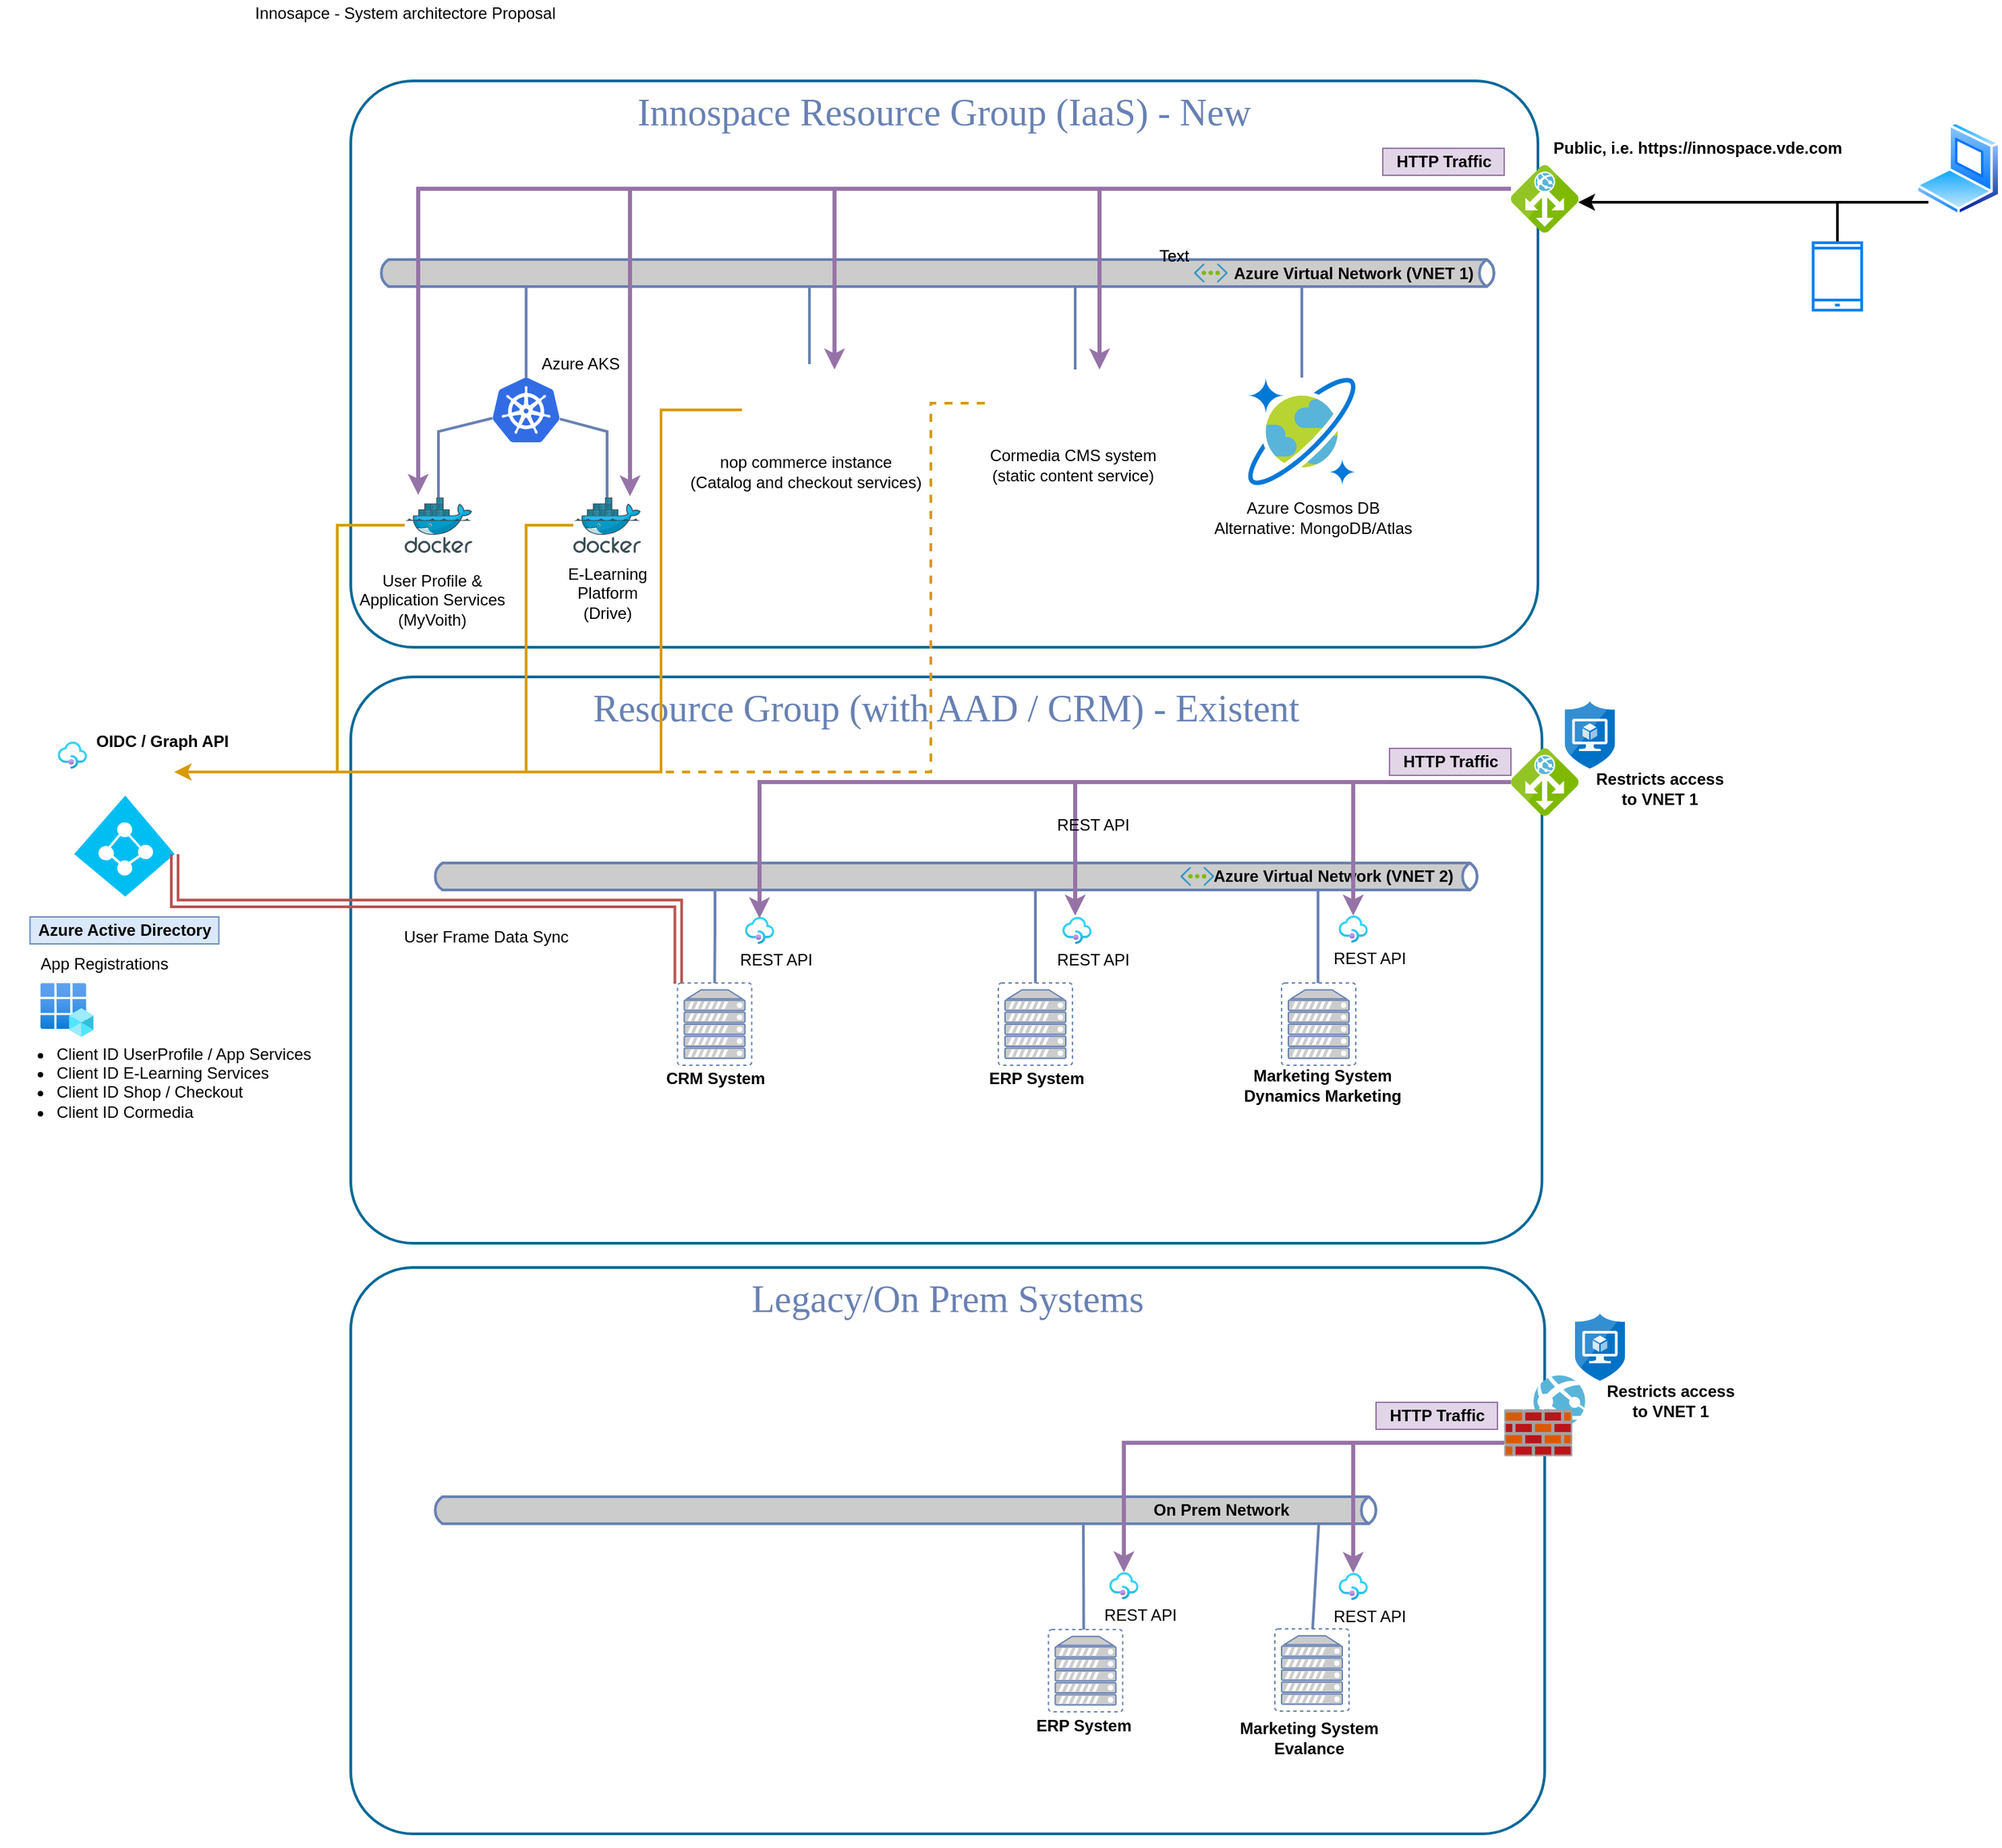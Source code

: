 <mxfile version="14.4.3" type="github">
  <diagram name="Page-1" id="bfe91b75-5d2c-26a0-9c1d-138518896778">
    <mxGraphModel dx="2364" dy="2314" grid="1" gridSize="10" guides="1" tooltips="1" connect="1" arrows="1" fold="1" page="1" pageScale="1" pageWidth="1100" pageHeight="850" background="#ffffff" math="0" shadow="0">
      <root>
        <mxCell id="0" />
        <mxCell id="1" parent="0" />
        <mxCell id="7c3789c024ecab99-78" value="Innospace Resource Group (IaaS) - New" style="rounded=1;whiteSpace=wrap;html=1;shadow=0;comic=0;strokeColor=#036897;strokeWidth=2;fillColor=none;fontFamily=Verdana;fontSize=28;fontColor=#6881B3;align=center;arcSize=11;verticalAlign=top;" parent="1" vertex="1">
          <mxGeometry x="260" y="20" width="880" height="420" as="geometry" />
        </mxCell>
        <mxCell id="zYysgDhRsV4P9b-H903_-57" value="" style="shape=image;imageAspect=0;aspect=fixed;verticalLabelPosition=bottom;verticalAlign=top;image=https://upload.wikimedia.org/wikipedia/commons/thumb/c/cb/Microsoft_Dynamics_Logo.svg/1024px-Microsoft_Dynamics_Logo.svg.png;" vertex="1" parent="1">
          <mxGeometry x="660" y="710" width="185.24" height="140" as="geometry" />
        </mxCell>
        <mxCell id="7c3789c024ecab99-79" value="Resource Group (with AAD / CRM) - Existent" style="rounded=1;whiteSpace=wrap;html=1;shadow=0;comic=0;strokeColor=#036897;strokeWidth=2;fillColor=none;fontFamily=Verdana;fontSize=28;fontColor=#6881B3;align=center;arcSize=11;verticalAlign=top;" parent="1" vertex="1">
          <mxGeometry x="260" y="462" width="883" height="420" as="geometry" />
        </mxCell>
        <mxCell id="zYysgDhRsV4P9b-H903_-1" value="" style="html=1;fillColor=#CCCCCC;strokeColor=#6881B3;gradientColor=none;gradientDirection=north;strokeWidth=2;shape=mxgraph.networks.bus;gradientColor=none;gradientDirection=north;fontColor=#ffffff;perimeter=backbonePerimeter;backboneSize=20;" vertex="1" parent="1">
          <mxGeometry x="280" y="152.5" width="830" height="20" as="geometry" />
        </mxCell>
        <mxCell id="zYysgDhRsV4P9b-H903_-6" value="" style="strokeColor=#6881B3;edgeStyle=none;rounded=0;endArrow=none;html=1;strokeWidth=2;" edge="1" target="zYysgDhRsV4P9b-H903_-1" parent="1" source="zYysgDhRsV4P9b-H903_-11">
          <mxGeometry relative="1" as="geometry">
            <mxPoint x="170" y="232.5" as="sourcePoint" />
          </mxGeometry>
        </mxCell>
        <mxCell id="zYysgDhRsV4P9b-H903_-11" value="" style="aspect=fixed;html=1;points=[];align=center;image;fontSize=12;image=img/lib/mscae/CosmosDB.svg;" vertex="1" parent="1">
          <mxGeometry x="925" y="240" width="80" height="80" as="geometry" />
        </mxCell>
        <mxCell id="zYysgDhRsV4P9b-H903_-12" value="Azure Cosmos DB&lt;br&gt;Alternative: MongoDB/Atlas" style="text;html=1;resizable=0;autosize=1;align=center;verticalAlign=middle;points=[];fillColor=none;strokeColor=none;rounded=0;" vertex="1" parent="1">
          <mxGeometry x="892.5" y="329" width="160" height="30" as="geometry" />
        </mxCell>
        <mxCell id="zYysgDhRsV4P9b-H903_-13" value="" style="aspect=fixed;html=1;points=[];align=center;image;fontSize=12;image=img/lib/mscae/Kubernetes.svg;" vertex="1" parent="1">
          <mxGeometry x="365" y="240" width="50" height="48" as="geometry" />
        </mxCell>
        <mxCell id="zYysgDhRsV4P9b-H903_-14" value="" style="strokeColor=#6881B3;edgeStyle=none;rounded=0;endArrow=none;html=1;strokeWidth=2;" edge="1" parent="1" source="zYysgDhRsV4P9b-H903_-13" target="zYysgDhRsV4P9b-H903_-1">
          <mxGeometry relative="1" as="geometry">
            <mxPoint x="180" y="242.5" as="sourcePoint" />
            <mxPoint x="180" y="181.5" as="targetPoint" />
            <Array as="points">
              <mxPoint x="390" y="210" />
            </Array>
          </mxGeometry>
        </mxCell>
        <mxCell id="zYysgDhRsV4P9b-H903_-15" value="Azure AKS" style="text;html=1;resizable=0;autosize=1;align=center;verticalAlign=middle;points=[];fillColor=none;strokeColor=none;rounded=0;" vertex="1" parent="1">
          <mxGeometry x="395" y="220" width="70" height="20" as="geometry" />
        </mxCell>
        <mxCell id="zYysgDhRsV4P9b-H903_-16" value="&lt;b&gt;Azure Virtual Network (VNET 1)&lt;/b&gt;" style="text;html=1;resizable=0;autosize=1;align=center;verticalAlign=middle;points=[];fillColor=none;strokeColor=none;rounded=0;" vertex="1" parent="1">
          <mxGeometry x="907.5" y="152.5" width="190" height="20" as="geometry" />
        </mxCell>
        <mxCell id="zYysgDhRsV4P9b-H903_-45" style="edgeStyle=elbowEdgeStyle;rounded=0;orthogonalLoop=1;jettySize=auto;html=1;entryX=1;entryY=0.5;entryDx=0;entryDy=0;fillColor=#ffe6cc;strokeColor=#d79b00;strokeWidth=2;" edge="1" parent="1" source="zYysgDhRsV4P9b-H903_-17" target="zYysgDhRsV4P9b-H903_-43">
          <mxGeometry relative="1" as="geometry">
            <Array as="points">
              <mxPoint x="250" y="460" />
            </Array>
          </mxGeometry>
        </mxCell>
        <mxCell id="zYysgDhRsV4P9b-H903_-17" value="" style="aspect=fixed;html=1;points=[];align=center;image;fontSize=12;image=img/lib/mscae/Docker.svg;" vertex="1" parent="1">
          <mxGeometry x="300" y="329" width="50" height="41" as="geometry" />
        </mxCell>
        <mxCell id="zYysgDhRsV4P9b-H903_-46" style="edgeStyle=elbowEdgeStyle;rounded=0;orthogonalLoop=1;jettySize=auto;html=1;entryX=1;entryY=0.5;entryDx=0;entryDy=0;fillColor=#ffe6cc;strokeColor=#d79b00;strokeWidth=2;" edge="1" parent="1" source="zYysgDhRsV4P9b-H903_-18" target="zYysgDhRsV4P9b-H903_-43">
          <mxGeometry relative="1" as="geometry">
            <Array as="points">
              <mxPoint x="390" y="450" />
            </Array>
          </mxGeometry>
        </mxCell>
        <mxCell id="zYysgDhRsV4P9b-H903_-18" value="" style="aspect=fixed;html=1;points=[];align=center;image;fontSize=12;image=img/lib/mscae/Docker.svg;" vertex="1" parent="1">
          <mxGeometry x="425" y="329" width="50" height="41" as="geometry" />
        </mxCell>
        <mxCell id="zYysgDhRsV4P9b-H903_-19" value="User Profile &amp;amp; &lt;br&gt;Application Services&lt;br&gt;(MyVoith)" style="text;html=1;resizable=0;autosize=1;align=center;verticalAlign=middle;points=[];fillColor=none;strokeColor=none;rounded=0;" vertex="1" parent="1">
          <mxGeometry x="260" y="380" width="120" height="50" as="geometry" />
        </mxCell>
        <mxCell id="zYysgDhRsV4P9b-H903_-20" value="E-Learning&lt;br&gt;Platform&lt;br&gt;(Drive)" style="text;html=1;resizable=0;autosize=1;align=center;verticalAlign=middle;points=[];fillColor=none;strokeColor=none;rounded=0;" vertex="1" parent="1">
          <mxGeometry x="415" y="375" width="70" height="50" as="geometry" />
        </mxCell>
        <mxCell id="zYysgDhRsV4P9b-H903_-22" value="" style="strokeColor=#6881B3;edgeStyle=none;rounded=0;endArrow=none;html=1;strokeWidth=2;" edge="1" parent="1" source="zYysgDhRsV4P9b-H903_-17" target="zYysgDhRsV4P9b-H903_-13">
          <mxGeometry relative="1" as="geometry">
            <mxPoint x="400" y="250" as="sourcePoint" />
            <mxPoint x="400" y="181.5" as="targetPoint" />
            <Array as="points">
              <mxPoint x="325" y="280" />
            </Array>
          </mxGeometry>
        </mxCell>
        <mxCell id="zYysgDhRsV4P9b-H903_-24" value="" style="strokeColor=#6881B3;edgeStyle=none;rounded=0;endArrow=none;html=1;strokeWidth=2;" edge="1" parent="1" source="zYysgDhRsV4P9b-H903_-18" target="zYysgDhRsV4P9b-H903_-13">
          <mxGeometry relative="1" as="geometry">
            <mxPoint x="335" y="339" as="sourcePoint" />
            <mxPoint x="375" y="280.154" as="targetPoint" />
            <Array as="points">
              <mxPoint x="450" y="280" />
            </Array>
          </mxGeometry>
        </mxCell>
        <mxCell id="zYysgDhRsV4P9b-H903_-47" style="edgeStyle=elbowEdgeStyle;rounded=0;orthogonalLoop=1;jettySize=auto;html=1;entryX=1;entryY=0.5;entryDx=0;entryDy=0;fillColor=#ffe6cc;strokeColor=#d79b00;strokeWidth=2;" edge="1" parent="1" target="zYysgDhRsV4P9b-H903_-43">
          <mxGeometry relative="1" as="geometry">
            <mxPoint x="550" y="264" as="sourcePoint" />
            <Array as="points">
              <mxPoint x="490" y="430" />
            </Array>
          </mxGeometry>
        </mxCell>
        <mxCell id="zYysgDhRsV4P9b-H903_-26" value="" style="shape=image;imageAspect=0;aspect=fixed;verticalLabelPosition=bottom;verticalAlign=top;image=https://upload.wikimedia.org/wikipedia/commons/4/42/Nop.jpg;" vertex="1" parent="1">
          <mxGeometry x="554.42" y="234" width="85.58" height="60" as="geometry" />
        </mxCell>
        <mxCell id="zYysgDhRsV4P9b-H903_-27" value="" style="strokeColor=#6881B3;rounded=0;endArrow=none;html=1;strokeWidth=2;" edge="1" parent="1" target="zYysgDhRsV4P9b-H903_-1">
          <mxGeometry relative="1" as="geometry">
            <mxPoint x="600" y="230" as="sourcePoint" />
            <mxPoint x="400" y="181.5" as="targetPoint" />
          </mxGeometry>
        </mxCell>
        <mxCell id="zYysgDhRsV4P9b-H903_-28" value="nop commerce instance&lt;br&gt;(Catalog and checkout services)" style="text;html=1;resizable=0;autosize=1;align=center;verticalAlign=middle;points=[];fillColor=none;strokeColor=none;rounded=0;" vertex="1" parent="1">
          <mxGeometry x="502.21" y="295" width="190" height="30" as="geometry" />
        </mxCell>
        <mxCell id="zYysgDhRsV4P9b-H903_-48" style="edgeStyle=elbowEdgeStyle;rounded=0;orthogonalLoop=1;jettySize=auto;html=1;exitX=0;exitY=0.5;exitDx=0;exitDy=0;entryX=1;entryY=0.5;entryDx=0;entryDy=0;fillColor=#ffe6cc;strokeColor=#d79b00;dashed=1;strokeWidth=2;" edge="1" parent="1" source="zYysgDhRsV4P9b-H903_-29" target="zYysgDhRsV4P9b-H903_-43">
          <mxGeometry relative="1" as="geometry">
            <Array as="points">
              <mxPoint x="690" y="380" />
              <mxPoint x="710" y="410" />
            </Array>
          </mxGeometry>
        </mxCell>
        <mxCell id="zYysgDhRsV4P9b-H903_-29" value="" style="shape=image;imageAspect=0;aspect=fixed;verticalLabelPosition=bottom;verticalAlign=top;image=https://upload.wikimedia.org/wikipedia/commons/thumb/6/69/CoreMedia_Logo.png/1920px-CoreMedia_Logo.png;" vertex="1" parent="1">
          <mxGeometry x="730.07" y="234" width="169.93" height="50" as="geometry" />
        </mxCell>
        <mxCell id="zYysgDhRsV4P9b-H903_-30" value="Cormedia CMS system&lt;br&gt;(static content service)" style="text;html=1;resizable=0;autosize=1;align=center;verticalAlign=middle;points=[];fillColor=none;strokeColor=none;rounded=0;" vertex="1" parent="1">
          <mxGeometry x="724.96" y="290" width="140" height="30" as="geometry" />
        </mxCell>
        <mxCell id="zYysgDhRsV4P9b-H903_-32" value="" style="strokeColor=#6881B3;rounded=0;endArrow=none;html=1;strokeWidth=2;" edge="1" parent="1" target="zYysgDhRsV4P9b-H903_-1">
          <mxGeometry relative="1" as="geometry">
            <mxPoint x="797" y="234" as="sourcePoint" />
            <mxPoint x="791" y="163" as="targetPoint" />
          </mxGeometry>
        </mxCell>
        <mxCell id="zYysgDhRsV4P9b-H903_-33" value="" style="html=1;fillColor=#CCCCCC;strokeColor=#6881B3;gradientColor=none;gradientDirection=north;strokeWidth=2;shape=mxgraph.networks.bus;gradientColor=none;gradientDirection=north;fontColor=#ffffff;perimeter=backbonePerimeter;backboneSize=20;" vertex="1" parent="1">
          <mxGeometry x="320" y="600" width="777.5" height="20" as="geometry" />
        </mxCell>
        <mxCell id="zYysgDhRsV4P9b-H903_-34" value="&lt;b&gt;Azure Virtual Network (VNET 2)&lt;/b&gt;" style="text;html=1;resizable=0;autosize=1;align=center;verticalAlign=middle;points=[];fillColor=none;strokeColor=none;rounded=0;" vertex="1" parent="1">
          <mxGeometry x="892.5" y="600" width="190" height="20" as="geometry" />
        </mxCell>
        <mxCell id="zYysgDhRsV4P9b-H903_-35" value="" style="verticalLabelPosition=bottom;html=1;verticalAlign=top;align=center;strokeColor=none;fillColor=#00BEF2;shape=mxgraph.azure.azure_active_directory;" vertex="1" parent="1">
          <mxGeometry x="55" y="550" width="74.5" height="75" as="geometry" />
        </mxCell>
        <mxCell id="zYysgDhRsV4P9b-H903_-36" value="Azure Active Directory" style="text;html=1;resizable=0;autosize=1;align=center;verticalAlign=middle;points=[];fillColor=#dae8fc;strokeColor=#6c8ebf;rounded=0;fontStyle=1" vertex="1" parent="1">
          <mxGeometry x="22.25" y="640" width="140" height="20" as="geometry" />
        </mxCell>
        <mxCell id="zYysgDhRsV4P9b-H903_-37" value="" style="aspect=fixed;html=1;points=[];align=center;image;fontSize=12;image=img/lib/azure2/identity/App_Registrations.svg;" vertex="1" parent="1">
          <mxGeometry x="30.0" y="689" width="39.38" height="40" as="geometry" />
        </mxCell>
        <mxCell id="zYysgDhRsV4P9b-H903_-38" value="App Registrations" style="text;html=1;resizable=0;autosize=1;align=center;verticalAlign=middle;points=[];fillColor=none;strokeColor=none;rounded=0;" vertex="1" parent="1">
          <mxGeometry x="22.25" y="665" width="110" height="20" as="geometry" />
        </mxCell>
        <mxCell id="zYysgDhRsV4P9b-H903_-39" value="&lt;ul&gt;&lt;li&gt;Client ID UserProfile / App Services&lt;/li&gt;&lt;li&gt;Client ID E-Learning Services&lt;/li&gt;&lt;li&gt;Client ID Shop / Checkout &lt;/li&gt;&lt;li&gt;Client ID Cormedia&lt;/li&gt;&lt;br&gt;&lt;/ul&gt;" style="text;html=1;resizable=0;autosize=1;align=left;verticalAlign=middle;points=[];fillColor=none;strokeColor=none;rounded=0;spacingTop=0;" vertex="1" parent="1">
          <mxGeometry y="720" width="240" height="100" as="geometry" />
        </mxCell>
        <mxCell id="zYysgDhRsV4P9b-H903_-43" value="" style="shape=image;imageAspect=0;aspect=fixed;verticalLabelPosition=bottom;verticalAlign=top;image=https://upload.wikimedia.org/wikipedia/commons/thumb/c/c8/OpenID_logo.svg/1920px-OpenID_logo.svg.png;" vertex="1" parent="1">
          <mxGeometry x="62.83" y="520" width="66.67" height="25" as="geometry" />
        </mxCell>
        <mxCell id="zYysgDhRsV4P9b-H903_-49" value="" style="shape=image;imageAspect=0;aspect=fixed;verticalLabelPosition=bottom;verticalAlign=top;image=https://upload.wikimedia.org/wikipedia/commons/thumb/c/cb/Microsoft_Dynamics_Logo.svg/1024px-Microsoft_Dynamics_Logo.svg.png;" vertex="1" parent="1">
          <mxGeometry x="437.09" y="710" width="185.24" height="140" as="geometry" />
        </mxCell>
        <mxCell id="zYysgDhRsV4P9b-H903_-62" style="edgeStyle=elbowEdgeStyle;shape=link;rounded=0;orthogonalLoop=1;jettySize=auto;elbow=vertical;html=1;exitX=0.01;exitY=0.01;exitDx=0;exitDy=0;exitPerimeter=0;entryX=1;entryY=0.58;entryDx=0;entryDy=0;entryPerimeter=0;fillColor=#f8cecc;strokeColor=#b85450;strokeWidth=2;" edge="1" parent="1" source="zYysgDhRsV4P9b-H903_-50" target="zYysgDhRsV4P9b-H903_-35">
          <mxGeometry relative="1" as="geometry">
            <Array as="points">
              <mxPoint x="320" y="630" />
            </Array>
          </mxGeometry>
        </mxCell>
        <mxCell id="zYysgDhRsV4P9b-H903_-50" value="" style="fontColor=#0066CC;verticalAlign=top;verticalLabelPosition=bottom;labelPosition=center;align=center;html=1;outlineConnect=0;fillColor=#CCCCCC;strokeColor=#6881B3;gradientColor=none;gradientDirection=north;strokeWidth=2;shape=mxgraph.networks.virtual_server;" vertex="1" parent="1">
          <mxGeometry x="502.21" y="689" width="55" height="61" as="geometry" />
        </mxCell>
        <mxCell id="zYysgDhRsV4P9b-H903_-51" value="&lt;b&gt;CRM System&lt;/b&gt;" style="text;html=1;resizable=0;autosize=1;align=center;verticalAlign=middle;points=[];fillColor=none;strokeColor=none;rounded=0;" vertex="1" parent="1">
          <mxGeometry x="484.71" y="750" width="90" height="20" as="geometry" />
        </mxCell>
        <mxCell id="zYysgDhRsV4P9b-H903_-52" value="" style="strokeColor=#6881B3;rounded=0;endArrow=none;html=1;strokeWidth=2;exitX=0.5;exitY=0;exitDx=0;exitDy=0;exitPerimeter=0;" edge="1" parent="1" source="zYysgDhRsV4P9b-H903_-50" target="zYysgDhRsV4P9b-H903_-33">
          <mxGeometry relative="1" as="geometry">
            <mxPoint x="607" y="678.5" as="sourcePoint" />
            <mxPoint x="607" y="620" as="targetPoint" />
            <Array as="points">
              <mxPoint x="530" y="650" />
            </Array>
          </mxGeometry>
        </mxCell>
        <mxCell id="zYysgDhRsV4P9b-H903_-55" value="" style="fontColor=#0066CC;verticalAlign=top;verticalLabelPosition=bottom;labelPosition=center;align=center;html=1;outlineConnect=0;fillColor=#CCCCCC;strokeColor=#6881B3;gradientColor=none;gradientDirection=north;strokeWidth=2;shape=mxgraph.networks.virtual_server;" vertex="1" parent="1">
          <mxGeometry x="740" y="689" width="55" height="61" as="geometry" />
        </mxCell>
        <mxCell id="zYysgDhRsV4P9b-H903_-56" value="&lt;b&gt;ERP System&lt;/b&gt;" style="text;html=1;resizable=0;autosize=1;align=center;verticalAlign=middle;points=[];fillColor=none;strokeColor=none;rounded=0;" vertex="1" parent="1">
          <mxGeometry x="722.5" y="750" width="90" height="20" as="geometry" />
        </mxCell>
        <mxCell id="zYysgDhRsV4P9b-H903_-58" value="" style="strokeColor=#6881B3;rounded=0;endArrow=none;html=1;strokeWidth=2;exitX=0.5;exitY=0;exitDx=0;exitDy=0;exitPerimeter=0;" edge="1" parent="1" source="zYysgDhRsV4P9b-H903_-55" target="zYysgDhRsV4P9b-H903_-33">
          <mxGeometry relative="1" as="geometry">
            <mxPoint x="539.71" y="699" as="sourcePoint" />
            <mxPoint x="540" y="629" as="targetPoint" />
            <Array as="points" />
          </mxGeometry>
        </mxCell>
        <mxCell id="zYysgDhRsV4P9b-H903_-64" value="User Frame Data Sync" style="text;html=1;resizable=0;autosize=1;align=center;verticalAlign=middle;points=[];fillColor=none;strokeColor=none;rounded=0;" vertex="1" parent="1">
          <mxGeometry x="290" y="645" width="140" height="20" as="geometry" />
        </mxCell>
        <mxCell id="zYysgDhRsV4P9b-H903_-65" value="" style="aspect=fixed;html=1;points=[];align=center;image;fontSize=12;image=img/lib/azure2/app_services/API_Management_Services.svg;" vertex="1" parent="1">
          <mxGeometry x="42.83" y="510" width="21.67" height="20" as="geometry" />
        </mxCell>
        <mxCell id="zYysgDhRsV4P9b-H903_-67" value="OIDC / Graph API" style="text;html=1;resizable=0;autosize=1;align=center;verticalAlign=middle;points=[];fillColor=none;strokeColor=none;rounded=0;fontStyle=1" vertex="1" parent="1">
          <mxGeometry x="64.5" y="500" width="110" height="20" as="geometry" />
        </mxCell>
        <mxCell id="zYysgDhRsV4P9b-H903_-68" value="" style="fontColor=#0066CC;verticalAlign=top;verticalLabelPosition=bottom;labelPosition=center;align=center;html=1;outlineConnect=0;fillColor=#CCCCCC;strokeColor=#6881B3;gradientColor=none;gradientDirection=north;strokeWidth=2;shape=mxgraph.networks.virtual_server;" vertex="1" parent="1">
          <mxGeometry x="950" y="689" width="55" height="61" as="geometry" />
        </mxCell>
        <mxCell id="zYysgDhRsV4P9b-H903_-69" value="&lt;b&gt;Marketing System&lt;br&gt;Dynamics Marketing&lt;br&gt;&lt;/b&gt;" style="text;html=1;resizable=0;autosize=1;align=center;verticalAlign=middle;points=[];fillColor=none;strokeColor=none;rounded=0;" vertex="1" parent="1">
          <mxGeometry x="915" y="750" width="130" height="30" as="geometry" />
        </mxCell>
        <mxCell id="zYysgDhRsV4P9b-H903_-70" value="" style="strokeColor=#6881B3;rounded=0;endArrow=none;html=1;strokeWidth=2;exitX=0.5;exitY=0;exitDx=0;exitDy=0;exitPerimeter=0;" edge="1" parent="1">
          <mxGeometry relative="1" as="geometry">
            <mxPoint x="977" y="689" as="sourcePoint" />
            <mxPoint x="977" y="619" as="targetPoint" />
            <Array as="points" />
          </mxGeometry>
        </mxCell>
        <mxCell id="zYysgDhRsV4P9b-H903_-72" value="" style="aspect=fixed;html=1;points=[];align=center;image;fontSize=12;image=img/lib/azure2/app_services/API_Management_Services.svg;" vertex="1" parent="1">
          <mxGeometry x="787.5" y="640" width="21.67" height="20" as="geometry" />
        </mxCell>
        <mxCell id="zYysgDhRsV4P9b-H903_-73" value="REST API" style="text;html=1;resizable=0;autosize=1;align=center;verticalAlign=middle;points=[];fillColor=none;strokeColor=none;rounded=0;" vertex="1" parent="1">
          <mxGeometry x="775.24" y="662" width="70" height="20" as="geometry" />
        </mxCell>
        <mxCell id="zYysgDhRsV4P9b-H903_-74" value="" style="aspect=fixed;html=1;points=[];align=center;image;fontSize=12;image=img/lib/azure2/app_services/API_Management_Services.svg;" vertex="1" parent="1">
          <mxGeometry x="992.26" y="639" width="21.67" height="20" as="geometry" />
        </mxCell>
        <mxCell id="zYysgDhRsV4P9b-H903_-75" value="REST API" style="text;html=1;resizable=0;autosize=1;align=center;verticalAlign=middle;points=[];fillColor=none;strokeColor=none;rounded=0;" vertex="1" parent="1">
          <mxGeometry x="980" y="661" width="70" height="20" as="geometry" />
        </mxCell>
        <mxCell id="zYysgDhRsV4P9b-H903_-76" value="" style="aspect=fixed;html=1;points=[];align=center;image;fontSize=12;image=img/lib/azure2/app_services/API_Management_Services.svg;" vertex="1" parent="1">
          <mxGeometry x="552.26" y="640" width="21.67" height="20" as="geometry" />
        </mxCell>
        <mxCell id="zYysgDhRsV4P9b-H903_-77" value="REST API" style="text;html=1;resizable=0;autosize=1;align=center;verticalAlign=middle;points=[];fillColor=none;strokeColor=none;rounded=0;" vertex="1" parent="1">
          <mxGeometry x="540" y="662" width="70" height="20" as="geometry" />
        </mxCell>
        <mxCell id="zYysgDhRsV4P9b-H903_-86" style="edgeStyle=elbowEdgeStyle;rounded=0;orthogonalLoop=1;jettySize=auto;elbow=vertical;html=1;fillColor=#e1d5e7;strokeColor=#9673a6;strokeWidth=3;" edge="1" parent="1" source="zYysgDhRsV4P9b-H903_-78" target="zYysgDhRsV4P9b-H903_-74">
          <mxGeometry relative="1" as="geometry">
            <Array as="points">
              <mxPoint x="1070" y="540" />
            </Array>
          </mxGeometry>
        </mxCell>
        <mxCell id="zYysgDhRsV4P9b-H903_-87" style="edgeStyle=elbowEdgeStyle;rounded=0;orthogonalLoop=1;jettySize=auto;elbow=vertical;html=1;entryX=0.438;entryY=-0.05;entryDx=0;entryDy=0;entryPerimeter=0;fillColor=#e1d5e7;strokeColor=#9673a6;strokeWidth=3;" edge="1" parent="1" source="zYysgDhRsV4P9b-H903_-78" target="zYysgDhRsV4P9b-H903_-72">
          <mxGeometry relative="1" as="geometry">
            <Array as="points">
              <mxPoint x="970" y="540" />
            </Array>
          </mxGeometry>
        </mxCell>
        <mxCell id="zYysgDhRsV4P9b-H903_-88" style="edgeStyle=elbowEdgeStyle;rounded=0;orthogonalLoop=1;jettySize=auto;elbow=vertical;html=1;entryX=0.496;entryY=0.05;entryDx=0;entryDy=0;entryPerimeter=0;fillColor=#e1d5e7;strokeColor=#9673a6;strokeWidth=3;" edge="1" parent="1" source="zYysgDhRsV4P9b-H903_-78" target="zYysgDhRsV4P9b-H903_-76">
          <mxGeometry relative="1" as="geometry">
            <Array as="points">
              <mxPoint x="860" y="540" />
            </Array>
          </mxGeometry>
        </mxCell>
        <mxCell id="zYysgDhRsV4P9b-H903_-78" value="" style="aspect=fixed;html=1;points=[];align=center;image;fontSize=12;image=img/lib/mscae/Application_Gateway.svg;" vertex="1" parent="1">
          <mxGeometry x="1120" y="515" width="50" height="50" as="geometry" />
        </mxCell>
        <mxCell id="zYysgDhRsV4P9b-H903_-80" style="edgeStyle=elbowEdgeStyle;rounded=0;orthogonalLoop=1;jettySize=auto;elbow=vertical;html=1;fillColor=#e1d5e7;strokeColor=#9673a6;strokeWidth=3;" edge="1" parent="1" source="zYysgDhRsV4P9b-H903_-79" target="zYysgDhRsV4P9b-H903_-29">
          <mxGeometry relative="1" as="geometry">
            <mxPoint x="1110" y="107" as="sourcePoint" />
            <Array as="points">
              <mxPoint x="1010" y="100" />
              <mxPoint x="840" y="130" />
              <mxPoint x="990" y="100" />
              <mxPoint x="970" y="100" />
              <mxPoint x="960" y="108" />
              <mxPoint x="970" y="140" />
              <mxPoint x="850" y="107" />
            </Array>
          </mxGeometry>
        </mxCell>
        <mxCell id="zYysgDhRsV4P9b-H903_-81" style="edgeStyle=elbowEdgeStyle;rounded=0;orthogonalLoop=1;jettySize=auto;elbow=vertical;html=1;entryX=0.75;entryY=0;entryDx=0;entryDy=0;fillColor=#e1d5e7;strokeColor=#9673a6;strokeWidth=3;" edge="1" parent="1" source="zYysgDhRsV4P9b-H903_-79" target="zYysgDhRsV4P9b-H903_-26">
          <mxGeometry relative="1" as="geometry">
            <mxPoint x="1110" y="108" as="sourcePoint" />
            <Array as="points">
              <mxPoint x="780" y="100" />
              <mxPoint x="960" y="108" />
              <mxPoint x="960" y="90" />
              <mxPoint x="880" y="108" />
            </Array>
          </mxGeometry>
        </mxCell>
        <mxCell id="zYysgDhRsV4P9b-H903_-82" style="edgeStyle=elbowEdgeStyle;rounded=0;orthogonalLoop=1;jettySize=auto;elbow=vertical;html=1;entryX=0.84;entryY=-0.024;entryDx=0;entryDy=0;entryPerimeter=0;fillColor=#e1d5e7;strokeColor=#9673a6;strokeWidth=3;" edge="1" parent="1" source="zYysgDhRsV4P9b-H903_-79" target="zYysgDhRsV4P9b-H903_-18">
          <mxGeometry relative="1" as="geometry">
            <mxPoint x="1110" y="108" as="sourcePoint" />
            <Array as="points">
              <mxPoint x="520" y="100" />
              <mxPoint x="960" y="110" />
              <mxPoint x="960" y="120" />
              <mxPoint x="810" y="108" />
              <mxPoint x="810" y="108" />
            </Array>
          </mxGeometry>
        </mxCell>
        <mxCell id="zYysgDhRsV4P9b-H903_-83" style="edgeStyle=elbowEdgeStyle;rounded=0;orthogonalLoop=1;jettySize=auto;elbow=vertical;html=1;entryX=0.2;entryY=-0.049;entryDx=0;entryDy=0;entryPerimeter=0;fillColor=#e1d5e7;strokeColor=#9673a6;strokeWidth=3;" edge="1" parent="1" source="zYysgDhRsV4P9b-H903_-79" target="zYysgDhRsV4P9b-H903_-17">
          <mxGeometry relative="1" as="geometry">
            <mxPoint x="1110" y="108" as="sourcePoint" />
            <Array as="points">
              <mxPoint x="760" y="100" />
              <mxPoint x="530" y="100" />
              <mxPoint x="400" y="108" />
              <mxPoint x="420" y="108" />
              <mxPoint x="950" y="108" />
              <mxPoint x="1000" y="90" />
              <mxPoint x="900" y="108" />
              <mxPoint x="900" y="120" />
              <mxPoint x="880" y="108" />
              <mxPoint x="730" y="108" />
            </Array>
          </mxGeometry>
        </mxCell>
        <mxCell id="zYysgDhRsV4P9b-H903_-79" value="" style="aspect=fixed;html=1;points=[];align=center;image;fontSize=12;image=img/lib/mscae/Application_Gateway.svg;" vertex="1" parent="1">
          <mxGeometry x="1120" y="82.5" width="50" height="50" as="geometry" />
        </mxCell>
        <mxCell id="zYysgDhRsV4P9b-H903_-85" value="HTTP Traffic" style="text;html=1;resizable=0;autosize=1;align=center;verticalAlign=middle;points=[];fillColor=#e1d5e7;strokeColor=#9673a6;rounded=0;fontStyle=1" vertex="1" parent="1">
          <mxGeometry x="1025" y="70" width="90" height="20" as="geometry" />
        </mxCell>
        <mxCell id="zYysgDhRsV4P9b-H903_-89" value="HTTP Traffic" style="text;html=1;resizable=0;autosize=1;align=center;verticalAlign=middle;points=[];fillColor=#e1d5e7;strokeColor=#9673a6;rounded=0;fontStyle=1" vertex="1" parent="1">
          <mxGeometry x="1030" y="515" width="90" height="20" as="geometry" />
        </mxCell>
        <mxCell id="zYysgDhRsV4P9b-H903_-90" value="" style="aspect=fixed;html=1;points=[];align=center;image;fontSize=12;image=img/lib/mscae/Virtual_Network.svg;" vertex="1" parent="1">
          <mxGeometry x="875" y="603" width="25" height="14" as="geometry" />
        </mxCell>
        <mxCell id="zYysgDhRsV4P9b-H903_-91" value="" style="aspect=fixed;html=1;points=[];align=center;image;fontSize=12;image=img/lib/mscae/Virtual_Network.svg;" vertex="1" parent="1">
          <mxGeometry x="885" y="155.5" width="25" height="14" as="geometry" />
        </mxCell>
        <mxCell id="zYysgDhRsV4P9b-H903_-92" value="" style="aspect=fixed;html=1;points=[];align=center;image;fontSize=12;image=img/lib/mscae/Application_Security_Groups.svg;" vertex="1" parent="1">
          <mxGeometry x="1160" y="480" width="37" height="50" as="geometry" />
        </mxCell>
        <mxCell id="zYysgDhRsV4P9b-H903_-93" value="&lt;b&gt;Public, i.e. https://innospace.vde.com&lt;br&gt;&lt;/b&gt;" style="text;html=1;resizable=0;autosize=1;align=center;verticalAlign=middle;points=[];fillColor=none;strokeColor=none;rounded=0;" vertex="1" parent="1">
          <mxGeometry x="1143" y="60" width="230" height="20" as="geometry" />
        </mxCell>
        <mxCell id="zYysgDhRsV4P9b-H903_-94" value="&lt;b&gt;Restricts access&lt;br&gt;to VNET 1&lt;br&gt;&lt;/b&gt;" style="text;html=1;resizable=0;autosize=1;align=center;verticalAlign=middle;points=[];fillColor=none;strokeColor=none;rounded=0;" vertex="1" parent="1">
          <mxGeometry x="1175" y="530" width="110" height="30" as="geometry" />
        </mxCell>
        <mxCell id="zYysgDhRsV4P9b-H903_-95" value="Legacy/On Prem Systems" style="rounded=1;whiteSpace=wrap;html=1;shadow=0;comic=0;strokeColor=#036897;strokeWidth=2;fillColor=none;fontFamily=Verdana;fontSize=28;fontColor=#6881B3;align=center;arcSize=11;verticalAlign=top;" vertex="1" parent="1">
          <mxGeometry x="260" y="900" width="885" height="420" as="geometry" />
        </mxCell>
        <mxCell id="zYysgDhRsV4P9b-H903_-96" value="" style="aspect=fixed;html=1;points=[];align=center;image;fontSize=12;image=img/lib/mscae/Web_App_Firewall.svg;" vertex="1" parent="1">
          <mxGeometry x="1115" y="980" width="60" height="60" as="geometry" />
        </mxCell>
        <mxCell id="zYysgDhRsV4P9b-H903_-97" value="" style="fontColor=#0066CC;verticalAlign=top;verticalLabelPosition=bottom;labelPosition=center;align=center;html=1;outlineConnect=0;fillColor=#CCCCCC;strokeColor=#6881B3;gradientColor=none;gradientDirection=north;strokeWidth=2;shape=mxgraph.networks.virtual_server;" vertex="1" parent="1">
          <mxGeometry x="945" y="1168" width="55" height="61" as="geometry" />
        </mxCell>
        <mxCell id="zYysgDhRsV4P9b-H903_-98" value="" style="html=1;fillColor=#CCCCCC;strokeColor=#6881B3;gradientColor=none;gradientDirection=north;strokeWidth=2;shape=mxgraph.networks.bus;gradientColor=none;gradientDirection=north;fontColor=#ffffff;perimeter=backbonePerimeter;backboneSize=20;" vertex="1" parent="1">
          <mxGeometry x="320" y="1070" width="702.5" height="20" as="geometry" />
        </mxCell>
        <mxCell id="zYysgDhRsV4P9b-H903_-99" value="&lt;b&gt;On Prem Network&lt;/b&gt;" style="text;html=1;resizable=0;autosize=1;align=center;verticalAlign=middle;points=[];fillColor=none;strokeColor=none;rounded=0;" vertex="1" parent="1">
          <mxGeometry x="845" y="1070" width="120" height="20" as="geometry" />
        </mxCell>
        <mxCell id="zYysgDhRsV4P9b-H903_-100" value="" style="strokeColor=#6881B3;rounded=0;endArrow=none;html=1;strokeWidth=2;entryX=0.936;entryY=1.014;entryDx=0;entryDy=0;entryPerimeter=0;" edge="1" parent="1" target="zYysgDhRsV4P9b-H903_-98">
          <mxGeometry relative="1" as="geometry">
            <mxPoint x="973" y="1168" as="sourcePoint" />
            <mxPoint x="975" y="1080" as="targetPoint" />
            <Array as="points" />
          </mxGeometry>
        </mxCell>
        <mxCell id="zYysgDhRsV4P9b-H903_-101" value="&lt;b&gt;Marketing System&lt;br&gt;Evalance&lt;br&gt;&lt;/b&gt;" style="text;html=1;resizable=0;autosize=1;align=center;verticalAlign=middle;points=[];fillColor=none;strokeColor=none;rounded=0;" vertex="1" parent="1">
          <mxGeometry x="910" y="1234" width="120" height="30" as="geometry" />
        </mxCell>
        <mxCell id="zYysgDhRsV4P9b-H903_-102" value="" style="fontColor=#0066CC;verticalAlign=top;verticalLabelPosition=bottom;labelPosition=center;align=center;html=1;outlineConnect=0;fillColor=#CCCCCC;strokeColor=#6881B3;gradientColor=none;gradientDirection=north;strokeWidth=2;shape=mxgraph.networks.virtual_server;" vertex="1" parent="1">
          <mxGeometry x="777.21" y="1168.5" width="55" height="61" as="geometry" />
        </mxCell>
        <mxCell id="zYysgDhRsV4P9b-H903_-103" value="" style="shape=image;imageAspect=0;aspect=fixed;verticalLabelPosition=bottom;verticalAlign=top;image=https://upload.wikimedia.org/wikipedia/commons/thumb/c/cb/Microsoft_Dynamics_Logo.svg/1024px-Microsoft_Dynamics_Logo.svg.png;" vertex="1" parent="1">
          <mxGeometry x="697.21" y="1189.5" width="185.24" height="140" as="geometry" />
        </mxCell>
        <mxCell id="zYysgDhRsV4P9b-H903_-104" value="&lt;b&gt;ERP System&lt;/b&gt;" style="text;html=1;resizable=0;autosize=1;align=center;verticalAlign=middle;points=[];fillColor=none;strokeColor=none;rounded=0;" vertex="1" parent="1">
          <mxGeometry x="758.33" y="1229.5" width="90" height="20" as="geometry" />
        </mxCell>
        <mxCell id="zYysgDhRsV4P9b-H903_-105" value="" style="strokeColor=#6881B3;rounded=0;endArrow=none;html=1;strokeWidth=2;entryX=0.936;entryY=1.014;entryDx=0;entryDy=0;entryPerimeter=0;" edge="1" parent="1">
          <mxGeometry relative="1" as="geometry">
            <mxPoint x="803.31" y="1168.5" as="sourcePoint" />
            <mxPoint x="803.05" y="1090.78" as="targetPoint" />
            <Array as="points" />
          </mxGeometry>
        </mxCell>
        <mxCell id="zYysgDhRsV4P9b-H903_-106" value="" style="aspect=fixed;html=1;points=[];align=center;image;fontSize=12;image=img/lib/azure2/app_services/API_Management_Services.svg;" vertex="1" parent="1">
          <mxGeometry x="992.26" y="1126.5" width="21.67" height="20" as="geometry" />
        </mxCell>
        <mxCell id="zYysgDhRsV4P9b-H903_-107" value="REST API" style="text;html=1;resizable=0;autosize=1;align=center;verticalAlign=middle;points=[];fillColor=none;strokeColor=none;rounded=0;" vertex="1" parent="1">
          <mxGeometry x="980" y="1148.5" width="70" height="20" as="geometry" />
        </mxCell>
        <mxCell id="zYysgDhRsV4P9b-H903_-108" value="REST API" style="text;html=1;resizable=0;autosize=1;align=center;verticalAlign=middle;points=[];fillColor=none;strokeColor=none;rounded=0;" vertex="1" parent="1">
          <mxGeometry x="775.24" y="562" width="70" height="20" as="geometry" />
        </mxCell>
        <mxCell id="zYysgDhRsV4P9b-H903_-116" value="" style="aspect=fixed;html=1;points=[];align=center;image;fontSize=12;image=img/lib/azure2/app_services/API_Management_Services.svg;" vertex="1" parent="1">
          <mxGeometry x="822.26" y="1126" width="21.67" height="20" as="geometry" />
        </mxCell>
        <mxCell id="zYysgDhRsV4P9b-H903_-117" value="REST API" style="text;html=1;resizable=0;autosize=1;align=center;verticalAlign=middle;points=[];fillColor=none;strokeColor=none;rounded=0;" vertex="1" parent="1">
          <mxGeometry x="810" y="1148" width="70" height="20" as="geometry" />
        </mxCell>
        <mxCell id="zYysgDhRsV4P9b-H903_-121" value="HTTP Traffic" style="text;html=1;resizable=0;autosize=1;align=center;verticalAlign=middle;points=[];fillColor=#e1d5e7;strokeColor=#9673a6;rounded=0;fontStyle=1" vertex="1" parent="1">
          <mxGeometry x="1020" y="1000" width="90" height="20" as="geometry" />
        </mxCell>
        <mxCell id="zYysgDhRsV4P9b-H903_-119" style="edgeStyle=elbowEdgeStyle;rounded=0;orthogonalLoop=1;jettySize=auto;elbow=vertical;html=1;strokeWidth=3;fillColor=#e1d5e7;strokeColor=#9673a6;" edge="1" parent="1" source="zYysgDhRsV4P9b-H903_-96" target="zYysgDhRsV4P9b-H903_-116">
          <mxGeometry relative="1" as="geometry">
            <Array as="points">
              <mxPoint x="990" y="1030" />
            </Array>
          </mxGeometry>
        </mxCell>
        <mxCell id="zYysgDhRsV4P9b-H903_-120" style="edgeStyle=elbowEdgeStyle;rounded=0;orthogonalLoop=1;jettySize=auto;elbow=vertical;html=1;strokeWidth=3;fillColor=#e1d5e7;strokeColor=#9673a6;" edge="1" parent="1" source="zYysgDhRsV4P9b-H903_-96" target="zYysgDhRsV4P9b-H903_-106">
          <mxGeometry relative="1" as="geometry">
            <Array as="points">
              <mxPoint x="1080" y="1030" />
            </Array>
          </mxGeometry>
        </mxCell>
        <mxCell id="zYysgDhRsV4P9b-H903_-122" value="" style="aspect=fixed;html=1;points=[];align=center;image;fontSize=12;image=img/lib/mscae/Application_Security_Groups.svg;" vertex="1" parent="1">
          <mxGeometry x="1167.5" y="934" width="37" height="50" as="geometry" />
        </mxCell>
        <mxCell id="zYysgDhRsV4P9b-H903_-123" value="&lt;b&gt;Restricts access&lt;br&gt;to VNET 1&lt;br&gt;&lt;/b&gt;" style="text;html=1;resizable=0;autosize=1;align=center;verticalAlign=middle;points=[];fillColor=none;strokeColor=none;rounded=0;" vertex="1" parent="1">
          <mxGeometry x="1182.5" y="984" width="110" height="30" as="geometry" />
        </mxCell>
        <mxCell id="zYysgDhRsV4P9b-H903_-127" style="edgeStyle=elbowEdgeStyle;rounded=0;orthogonalLoop=1;jettySize=auto;elbow=vertical;html=1;strokeWidth=2;" edge="1" parent="1" source="zYysgDhRsV4P9b-H903_-125">
          <mxGeometry relative="1" as="geometry">
            <mxPoint x="1170" y="110" as="targetPoint" />
          </mxGeometry>
        </mxCell>
        <mxCell id="zYysgDhRsV4P9b-H903_-125" value="" style="aspect=fixed;perimeter=ellipsePerimeter;html=1;align=center;shadow=0;dashed=0;spacingTop=3;image;image=img/lib/active_directory/laptop_client.svg;" vertex="1" parent="1">
          <mxGeometry x="1420" y="50" width="63" height="70" as="geometry" />
        </mxCell>
        <mxCell id="zYysgDhRsV4P9b-H903_-128" style="edgeStyle=elbowEdgeStyle;rounded=0;orthogonalLoop=1;jettySize=auto;elbow=vertical;html=1;strokeWidth=2;" edge="1" parent="1" source="zYysgDhRsV4P9b-H903_-126" target="zYysgDhRsV4P9b-H903_-79">
          <mxGeometry relative="1" as="geometry">
            <Array as="points">
              <mxPoint x="1260" y="110" />
            </Array>
          </mxGeometry>
        </mxCell>
        <mxCell id="zYysgDhRsV4P9b-H903_-126" value="" style="html=1;verticalLabelPosition=bottom;align=center;labelBackgroundColor=#ffffff;verticalAlign=top;strokeWidth=2;strokeColor=#0080F0;shadow=0;dashed=0;shape=mxgraph.ios7.icons.smartphone;" vertex="1" parent="1">
          <mxGeometry x="1344" y="140" width="36" height="50" as="geometry" />
        </mxCell>
        <mxCell id="zYysgDhRsV4P9b-H903_-130" style="edgeStyle=elbowEdgeStyle;rounded=0;orthogonalLoop=1;jettySize=auto;elbow=vertical;html=1;exitX=0;exitY=0.5;exitDx=0;exitDy=0;strokeWidth=2;" edge="1" parent="1" source="7c3789c024ecab99-78" target="7c3789c024ecab99-78">
          <mxGeometry relative="1" as="geometry" />
        </mxCell>
        <mxCell id="zYysgDhRsV4P9b-H903_-132" value="Text" style="text;html=1;resizable=0;autosize=1;align=center;verticalAlign=middle;points=[];fillColor=none;strokeColor=none;rounded=0;" vertex="1" parent="1">
          <mxGeometry x="850" y="140" width="40" height="20" as="geometry" />
        </mxCell>
        <mxCell id="zYysgDhRsV4P9b-H903_-133" value="Innosapce - System architectore Proposal" style="text;html=1;resizable=0;autosize=1;align=center;verticalAlign=middle;points=[];fillColor=none;strokeColor=none;rounded=0;" vertex="1" parent="1">
          <mxGeometry x="180" y="-40" width="240" height="20" as="geometry" />
        </mxCell>
        <mxCell id="zYysgDhRsV4P9b-H903_-134" value="Text" style="text;html=1;resizable=0;autosize=1;align=center;verticalAlign=middle;points=[];fillColor=none;strokeColor=none;rounded=0;" vertex="1" parent="1">
          <mxGeometry x="850" y="140" width="40" height="20" as="geometry" />
        </mxCell>
      </root>
    </mxGraphModel>
  </diagram>
</mxfile>
